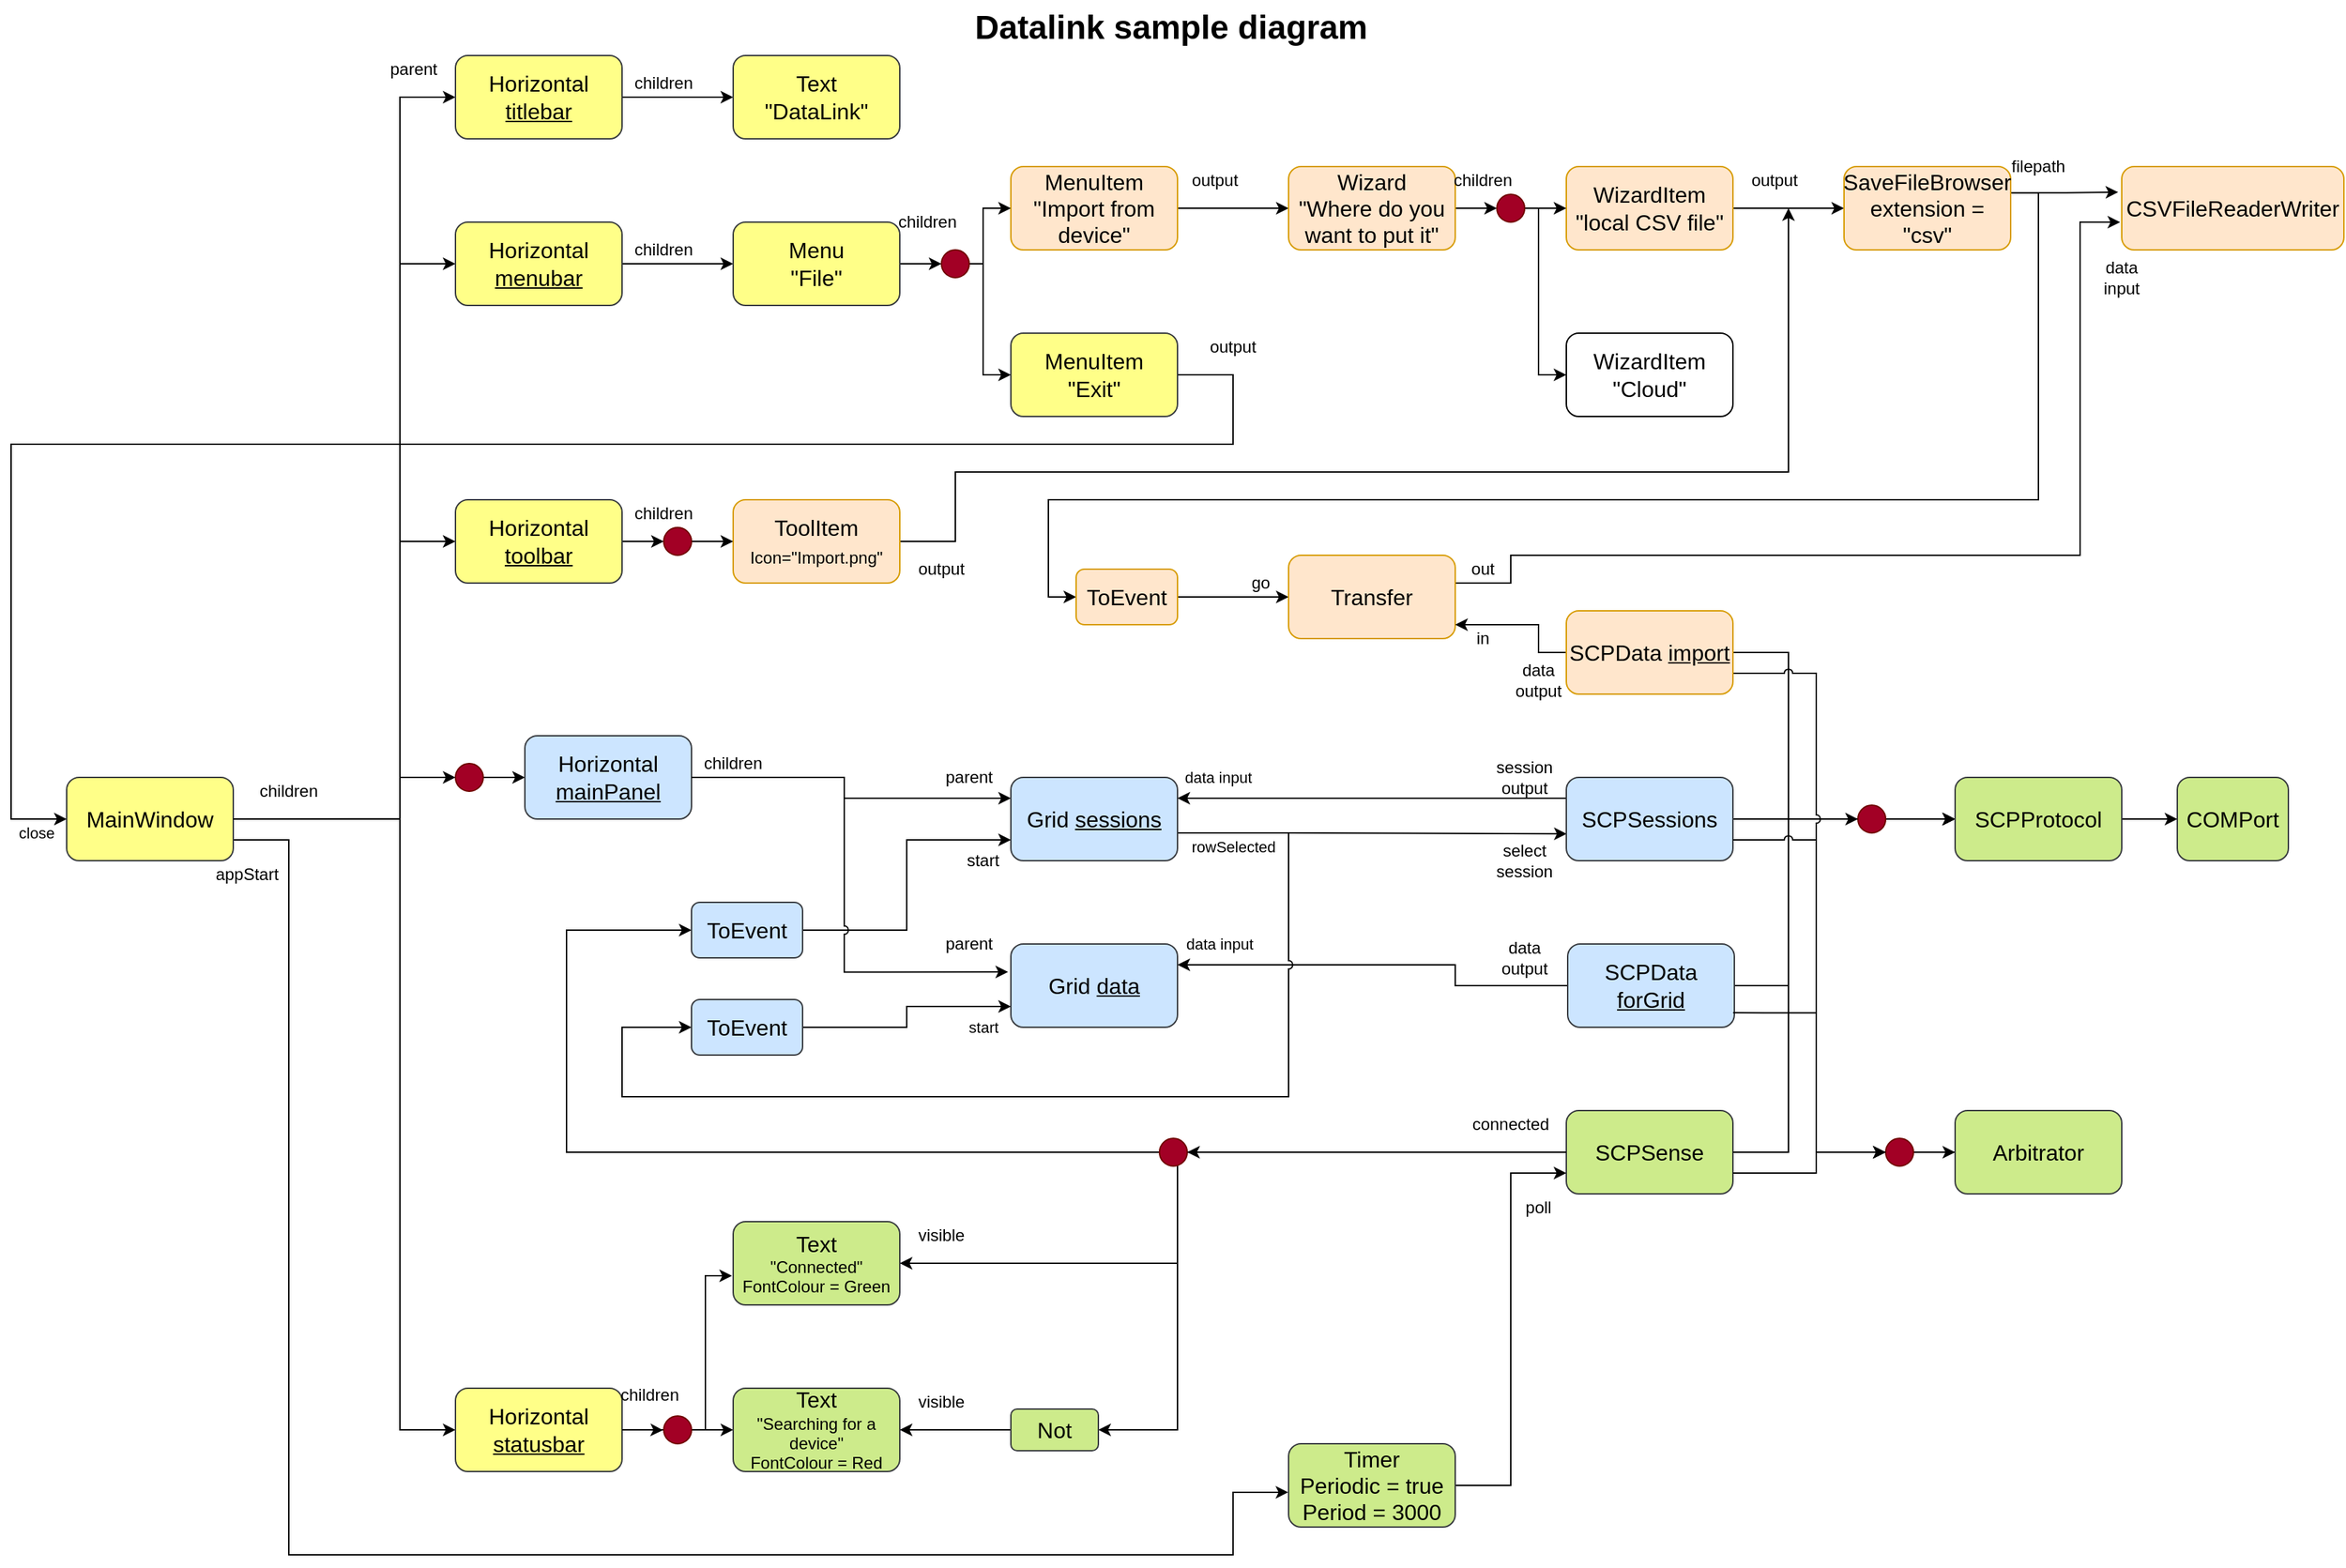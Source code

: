 <mxfile version="13.4.4" type="device"><diagram name="Page-1" id="74b105a0-9070-1c63-61bc-23e55f88626e"><mxGraphModel dx="3342" dy="1825" grid="1" gridSize="10" guides="1" tooltips="1" connect="1" arrows="1" fold="1" page="1" pageScale="1.5" pageWidth="1169" pageHeight="826" background="none" math="0" shadow="0"><root><mxCell id="0" style=";html=1;"/><mxCell id="1" style=";html=1;" parent="0"/><mxCell id="10b056a9c633e61c-30" value="Datalink sample diagram" style="text;strokeColor=none;fillColor=none;html=1;fontSize=24;fontStyle=1;verticalAlign=middle;align=center;" parent="1" vertex="1"><mxGeometry x="80" y="40" width="1590" height="40" as="geometry"/></mxCell><mxCell id="uf_vSXmWsPVvlKHmEx1D-5" style="edgeStyle=orthogonalEdgeStyle;rounded=0;orthogonalLoop=1;jettySize=auto;html=1;entryX=0;entryY=0.5;entryDx=0;entryDy=0;exitX=1;exitY=0.5;exitDx=0;exitDy=0;" parent="1" source="uf_vSXmWsPVvlKHmEx1D-13" target="uf_vSXmWsPVvlKHmEx1D-4" edge="1"><mxGeometry relative="1" as="geometry"><Array as="points"><mxPoint x="390" y="600"/><mxPoint x="390" y="600"/></Array></mxGeometry></mxCell><mxCell id="uf_vSXmWsPVvlKHmEx1D-10" style="edgeStyle=orthogonalEdgeStyle;rounded=0;orthogonalLoop=1;jettySize=auto;html=1;entryX=0;entryY=0.5;entryDx=0;entryDy=0;" parent="1" target="uf_vSXmWsPVvlKHmEx1D-9" edge="1"><mxGeometry relative="1" as="geometry"><mxPoint x="200" y="630" as="sourcePoint"/><Array as="points"><mxPoint x="320" y="630"/><mxPoint x="320" y="1070"/></Array></mxGeometry></mxCell><mxCell id="uf_vSXmWsPVvlKHmEx1D-11" style="edgeStyle=orthogonalEdgeStyle;rounded=0;orthogonalLoop=1;jettySize=auto;html=1;entryX=0;entryY=0.5;entryDx=0;entryDy=0;exitX=1.002;exitY=0.499;exitDx=0;exitDy=0;exitPerimeter=0;" parent="1" source="uf_vSXmWsPVvlKHmEx1D-1" target="uf_vSXmWsPVvlKHmEx1D-7" edge="1"><mxGeometry relative="1" as="geometry"><mxPoint x="200" y="620" as="sourcePoint"/><Array as="points"><mxPoint x="320" y="630"/><mxPoint x="320" y="230"/></Array></mxGeometry></mxCell><mxCell id="uf_vSXmWsPVvlKHmEx1D-12" style="edgeStyle=orthogonalEdgeStyle;rounded=0;orthogonalLoop=1;jettySize=auto;html=1;entryX=0;entryY=0.5;entryDx=0;entryDy=0;exitX=1;exitY=0.5;exitDx=0;exitDy=0;" parent="1" source="uf_vSXmWsPVvlKHmEx1D-1" target="uf_vSXmWsPVvlKHmEx1D-8" edge="1"><mxGeometry relative="1" as="geometry"><mxPoint x="200" y="620" as="sourcePoint"/><Array as="points"><mxPoint x="320" y="630"/><mxPoint x="320" y="110"/></Array></mxGeometry></mxCell><mxCell id="uf_vSXmWsPVvlKHmEx1D-51" style="edgeStyle=orthogonalEdgeStyle;rounded=0;orthogonalLoop=1;jettySize=auto;html=1;entryX=-0.002;entryY=0.583;entryDx=0;entryDy=0;entryPerimeter=0;exitX=1;exitY=0.75;exitDx=0;exitDy=0;" parent="1" source="uf_vSXmWsPVvlKHmEx1D-1" target="uf_vSXmWsPVvlKHmEx1D-49" edge="1"><mxGeometry relative="1" as="geometry"><mxPoint x="280" y="645" as="sourcePoint"/><Array as="points"><mxPoint x="240" y="645"/><mxPoint x="240" y="1160"/><mxPoint x="920" y="1160"/><mxPoint x="920" y="1115"/></Array></mxGeometry></mxCell><mxCell id="uf_vSXmWsPVvlKHmEx1D-1" value="MainWindow" style="rounded=1;whiteSpace=wrap;html=1;fillColor=#ffff88;strokeColor=#36393d;fontSize=16;" parent="1" vertex="1"><mxGeometry x="80" y="600" width="120" height="60" as="geometry"/></mxCell><mxCell id="uf_vSXmWsPVvlKHmEx1D-32" style="edgeStyle=orthogonalEdgeStyle;rounded=0;orthogonalLoop=1;jettySize=auto;html=1;entryX=0;entryY=0.25;entryDx=0;entryDy=0;" parent="1" source="uf_vSXmWsPVvlKHmEx1D-4" target="uf_vSXmWsPVvlKHmEx1D-25" edge="1"><mxGeometry relative="1" as="geometry"><Array as="points"><mxPoint x="640" y="600"/><mxPoint x="640" y="615"/></Array></mxGeometry></mxCell><mxCell id="uf_vSXmWsPVvlKHmEx1D-4" value="Horizontal &lt;u style=&quot;font-size: 16px;&quot;&gt;mainPanel&lt;/u&gt;" style="rounded=1;whiteSpace=wrap;html=1;fillColor=#cce5ff;strokeColor=#36393d;fontSize=16;" parent="1" vertex="1"><mxGeometry x="410" y="570" width="120" height="60" as="geometry"/></mxCell><mxCell id="uf_vSXmWsPVvlKHmEx1D-80" style="edgeStyle=orthogonalEdgeStyle;rounded=0;orthogonalLoop=1;jettySize=auto;html=1;entryX=0;entryY=0.5;entryDx=0;entryDy=0;" parent="1" source="uf_vSXmWsPVvlKHmEx1D-2" target="uf_vSXmWsPVvlKHmEx1D-38" edge="1"><mxGeometry relative="1" as="geometry"/></mxCell><mxCell id="uf_vSXmWsPVvlKHmEx1D-2" value="Horizontal &lt;u style=&quot;font-size: 16px;&quot;&gt;toolbar&lt;/u&gt;" style="rounded=1;whiteSpace=wrap;html=1;fillColor=#ffff88;strokeColor=#36393d;fontSize=16;" parent="1" vertex="1"><mxGeometry x="360" y="400" width="120" height="60" as="geometry"/></mxCell><mxCell id="uf_vSXmWsPVvlKHmEx1D-6" style="edgeStyle=orthogonalEdgeStyle;rounded=0;orthogonalLoop=1;jettySize=auto;html=1;exitX=1;exitY=0.5;exitDx=0;exitDy=0;" parent="1" source="uf_vSXmWsPVvlKHmEx1D-1" edge="1"><mxGeometry relative="1" as="geometry"><mxPoint x="280" y="630.029" as="sourcePoint"/><mxPoint x="360" y="430" as="targetPoint"/><Array as="points"><mxPoint x="320" y="630"/><mxPoint x="320" y="430"/></Array></mxGeometry></mxCell><mxCell id="uf_vSXmWsPVvlKHmEx1D-78" style="edgeStyle=orthogonalEdgeStyle;rounded=0;orthogonalLoop=1;jettySize=auto;html=1;entryX=0;entryY=0.5;entryDx=0;entryDy=0;" parent="1" source="uf_vSXmWsPVvlKHmEx1D-7" target="uf_vSXmWsPVvlKHmEx1D-17" edge="1"><mxGeometry relative="1" as="geometry"/></mxCell><mxCell id="uf_vSXmWsPVvlKHmEx1D-7" value="Horizontal &lt;u style=&quot;font-size: 16px;&quot;&gt;menubar&lt;/u&gt;" style="rounded=1;whiteSpace=wrap;html=1;fillColor=#ffff88;strokeColor=#36393d;fontSize=16;" parent="1" vertex="1"><mxGeometry x="360" y="200" width="120" height="60" as="geometry"/></mxCell><mxCell id="uf_vSXmWsPVvlKHmEx1D-16" style="edgeStyle=orthogonalEdgeStyle;rounded=0;orthogonalLoop=1;jettySize=auto;html=1;entryX=0;entryY=0.5;entryDx=0;entryDy=0;" parent="1" source="uf_vSXmWsPVvlKHmEx1D-8" target="uf_vSXmWsPVvlKHmEx1D-15" edge="1"><mxGeometry relative="1" as="geometry"/></mxCell><mxCell id="uf_vSXmWsPVvlKHmEx1D-8" value="Horizontal &lt;u style=&quot;font-size: 16px;&quot;&gt;titlebar&lt;/u&gt;" style="rounded=1;whiteSpace=wrap;html=1;fillColor=#ffff88;strokeColor=#36393d;fontSize=16;" parent="1" vertex="1"><mxGeometry x="360" y="80" width="120" height="60" as="geometry"/></mxCell><mxCell id="uf_vSXmWsPVvlKHmEx1D-35" style="edgeStyle=orthogonalEdgeStyle;rounded=0;orthogonalLoop=1;jettySize=auto;html=1;entryX=0;entryY=0.5;entryDx=0;entryDy=0;" parent="1" source="uf_vSXmWsPVvlKHmEx1D-9" target="uf_vSXmWsPVvlKHmEx1D-33" edge="1"><mxGeometry relative="1" as="geometry"/></mxCell><mxCell id="uf_vSXmWsPVvlKHmEx1D-36" style="edgeStyle=orthogonalEdgeStyle;rounded=0;orthogonalLoop=1;jettySize=auto;html=1;entryX=-0.007;entryY=0.65;entryDx=0;entryDy=0;entryPerimeter=0;" parent="1" source="uf_vSXmWsPVvlKHmEx1D-84" target="uf_vSXmWsPVvlKHmEx1D-34" edge="1"><mxGeometry relative="1" as="geometry"><Array as="points"><mxPoint x="540" y="1070"/><mxPoint x="540" y="959"/></Array></mxGeometry></mxCell><mxCell id="uf_vSXmWsPVvlKHmEx1D-9" value="Horizontal &lt;u style=&quot;font-size: 16px;&quot;&gt;statusbar&lt;/u&gt;" style="rounded=1;whiteSpace=wrap;html=1;fillColor=#ffff88;strokeColor=#36393d;fontSize=16;" parent="1" vertex="1"><mxGeometry x="360" y="1040" width="120" height="60" as="geometry"/></mxCell><mxCell id="uf_vSXmWsPVvlKHmEx1D-13" value="" style="ellipse;whiteSpace=wrap;html=1;aspect=fixed;fillColor=#a20025;strokeColor=#6F0000;fontColor=#ffffff;" parent="1" vertex="1"><mxGeometry x="360" y="590" width="20" height="20" as="geometry"/></mxCell><mxCell id="uf_vSXmWsPVvlKHmEx1D-14" style="edgeStyle=orthogonalEdgeStyle;rounded=0;orthogonalLoop=1;jettySize=auto;html=1;entryX=0;entryY=0.5;entryDx=0;entryDy=0;" parent="1" target="uf_vSXmWsPVvlKHmEx1D-13" edge="1"><mxGeometry relative="1" as="geometry"><mxPoint x="200" y="630" as="sourcePoint"/><mxPoint x="480" y="750" as="targetPoint"/><Array as="points"><mxPoint x="320" y="630"/><mxPoint x="320" y="600"/></Array></mxGeometry></mxCell><mxCell id="uf_vSXmWsPVvlKHmEx1D-15" value="Text&lt;br style=&quot;font-size: 16px;&quot;&gt;&quot;DataLink&quot;" style="rounded=1;whiteSpace=wrap;html=1;fillColor=#ffff88;strokeColor=#36393d;fontSize=16;" parent="1" vertex="1"><mxGeometry x="560" y="80" width="120" height="60" as="geometry"/></mxCell><mxCell id="uf_vSXmWsPVvlKHmEx1D-75" style="edgeStyle=orthogonalEdgeStyle;rounded=0;orthogonalLoop=1;jettySize=auto;html=1;entryX=0;entryY=0.5;entryDx=0;entryDy=0;" parent="1" source="uf_vSXmWsPVvlKHmEx1D-17" target="uf_vSXmWsPVvlKHmEx1D-28" edge="1"><mxGeometry relative="1" as="geometry"/></mxCell><mxCell id="uf_vSXmWsPVvlKHmEx1D-17" value="Menu&lt;br style=&quot;font-size: 16px;&quot;&gt;&quot;File&quot;" style="rounded=1;whiteSpace=wrap;html=1;fillColor=#ffff88;strokeColor=#36393d;fontSize=16;" parent="1" vertex="1"><mxGeometry x="560" y="200" width="120" height="60" as="geometry"/></mxCell><mxCell id="uf_vSXmWsPVvlKHmEx1D-74" style="edgeStyle=orthogonalEdgeStyle;rounded=0;orthogonalLoop=1;jettySize=auto;html=1;entryX=0;entryY=0.5;entryDx=0;entryDy=0;" parent="1" source="uf_vSXmWsPVvlKHmEx1D-18" target="uf_vSXmWsPVvlKHmEx1D-19" edge="1"><mxGeometry relative="1" as="geometry"/></mxCell><mxCell id="uf_vSXmWsPVvlKHmEx1D-18" value="MenuItem&lt;br style=&quot;font-size: 16px;&quot;&gt;&quot;Import from device&quot;" style="rounded=1;whiteSpace=wrap;html=1;fillColor=#ffe6cc;strokeColor=#d79b00;fontSize=16;" parent="1" vertex="1"><mxGeometry x="760" y="160" width="120" height="60" as="geometry"/></mxCell><mxCell id="uf_vSXmWsPVvlKHmEx1D-73" style="edgeStyle=orthogonalEdgeStyle;rounded=0;orthogonalLoop=1;jettySize=auto;html=1;entryX=0;entryY=0.5;entryDx=0;entryDy=0;" parent="1" source="uf_vSXmWsPVvlKHmEx1D-19" target="uf_vSXmWsPVvlKHmEx1D-29" edge="1"><mxGeometry relative="1" as="geometry"/></mxCell><mxCell id="uf_vSXmWsPVvlKHmEx1D-19" value="Wizard&lt;br style=&quot;font-size: 16px;&quot;&gt;&quot;Where do you want to put it&quot;" style="rounded=1;whiteSpace=wrap;html=1;fillColor=#ffe6cc;strokeColor=#d79b00;fontSize=16;" parent="1" vertex="1"><mxGeometry x="960" y="160" width="120" height="60" as="geometry"/></mxCell><mxCell id="uf_vSXmWsPVvlKHmEx1D-71" style="edgeStyle=orthogonalEdgeStyle;rounded=0;orthogonalLoop=1;jettySize=auto;html=1;entryX=0;entryY=0.5;entryDx=0;entryDy=0;" parent="1" source="uf_vSXmWsPVvlKHmEx1D-20" target="uf_vSXmWsPVvlKHmEx1D-21" edge="1"><mxGeometry relative="1" as="geometry"/></mxCell><mxCell id="uf_vSXmWsPVvlKHmEx1D-20" value="WizardItem&lt;br style=&quot;font-size: 16px;&quot;&gt;&quot;local CSV file&quot;" style="rounded=1;whiteSpace=wrap;html=1;fillColor=#ffe6cc;strokeColor=#d79b00;fontSize=16;" parent="1" vertex="1"><mxGeometry x="1160" y="160" width="120" height="60" as="geometry"/></mxCell><mxCell id="uf_vSXmWsPVvlKHmEx1D-69" style="edgeStyle=orthogonalEdgeStyle;rounded=0;orthogonalLoop=1;jettySize=auto;html=1;entryX=-0.016;entryY=0.307;entryDx=0;entryDy=0;entryPerimeter=0;exitX=1;exitY=0.315;exitDx=0;exitDy=0;exitPerimeter=0;" parent="1" source="uf_vSXmWsPVvlKHmEx1D-21" target="uf_vSXmWsPVvlKHmEx1D-22" edge="1"><mxGeometry relative="1" as="geometry"/></mxCell><mxCell id="uf_vSXmWsPVvlKHmEx1D-70" style="edgeStyle=orthogonalEdgeStyle;rounded=0;orthogonalLoop=1;jettySize=auto;html=1;entryX=0;entryY=0.5;entryDx=0;entryDy=0;exitX=1.006;exitY=0.317;exitDx=0;exitDy=0;exitPerimeter=0;" parent="1" source="uf_vSXmWsPVvlKHmEx1D-21" target="uf_vSXmWsPVvlKHmEx1D-40" edge="1"><mxGeometry relative="1" as="geometry"><Array as="points"><mxPoint x="1500" y="179"/><mxPoint x="1500" y="400"/><mxPoint x="787" y="400"/><mxPoint x="787" y="470"/></Array></mxGeometry></mxCell><mxCell id="uf_vSXmWsPVvlKHmEx1D-21" value="SaveFileBrowser&lt;br style=&quot;font-size: 16px;&quot;&gt;extension = &quot;csv&quot;" style="rounded=1;whiteSpace=wrap;html=1;fillColor=#ffe6cc;strokeColor=#d79b00;fontSize=16;" parent="1" vertex="1"><mxGeometry x="1360" y="160" width="120" height="60" as="geometry"/></mxCell><mxCell id="uf_vSXmWsPVvlKHmEx1D-22" value="CSVFileReaderWriter" style="rounded=1;whiteSpace=wrap;html=1;fillColor=#ffe6cc;strokeColor=#d79b00;fontSize=16;" parent="1" vertex="1"><mxGeometry x="1560" y="160" width="160" height="60" as="geometry"/></mxCell><mxCell id="uf_vSXmWsPVvlKHmEx1D-39" value="close" style="edgeStyle=orthogonalEdgeStyle;rounded=0;orthogonalLoop=1;jettySize=auto;html=1;entryX=0;entryY=0.5;entryDx=0;entryDy=0;exitX=1;exitY=0.5;exitDx=0;exitDy=0;" parent="1" source="uf_vSXmWsPVvlKHmEx1D-23" target="uf_vSXmWsPVvlKHmEx1D-1" edge="1"><mxGeometry x="0.966" y="-10" relative="1" as="geometry"><Array as="points"><mxPoint x="920" y="310"/><mxPoint x="920" y="360"/><mxPoint x="40" y="360"/><mxPoint x="40" y="630"/></Array><mxPoint as="offset"/></mxGeometry></mxCell><mxCell id="uf_vSXmWsPVvlKHmEx1D-23" value="MenuItem&lt;br style=&quot;font-size: 16px;&quot;&gt;&quot;Exit&quot;" style="rounded=1;whiteSpace=wrap;html=1;fillColor=#ffff88;strokeColor=#36393d;fontSize=16;" parent="1" vertex="1"><mxGeometry x="760" y="280" width="120" height="60" as="geometry"/></mxCell><mxCell id="uf_vSXmWsPVvlKHmEx1D-24" value="WizardItem&lt;br style=&quot;font-size: 16px;&quot;&gt;&quot;Cloud&quot;" style="rounded=1;whiteSpace=wrap;html=1;fontSize=16;" parent="1" vertex="1"><mxGeometry x="1160" y="280" width="120" height="60" as="geometry"/></mxCell><mxCell id="uf_vSXmWsPVvlKHmEx1D-89" value="rowSelected" style="edgeStyle=orthogonalEdgeStyle;rounded=0;orthogonalLoop=1;jettySize=auto;html=1;entryX=0.002;entryY=0.678;entryDx=0;entryDy=0;exitX=0.994;exitY=0.667;exitDx=0;exitDy=0;exitPerimeter=0;entryPerimeter=0;" parent="1" source="uf_vSXmWsPVvlKHmEx1D-25" target="uf_vSXmWsPVvlKHmEx1D-43" edge="1"><mxGeometry x="-0.71" y="-10" relative="1" as="geometry"><Array as="points"><mxPoint x="960" y="640"/><mxPoint x="1160" y="641"/></Array><mxPoint as="offset"/></mxGeometry></mxCell><mxCell id="uf_vSXmWsPVvlKHmEx1D-25" value="&lt;font style=&quot;font-size: 16px&quot;&gt;Grid &lt;u&gt;sessions&lt;/u&gt;&lt;/font&gt;" style="rounded=1;whiteSpace=wrap;html=1;fillColor=#cce5ff;strokeColor=#36393d;fontSize=14;" parent="1" vertex="1"><mxGeometry x="760" y="600" width="120" height="60" as="geometry"/></mxCell><mxCell id="uf_vSXmWsPVvlKHmEx1D-26" value="Grid &lt;u style=&quot;font-size: 16px;&quot;&gt;data&lt;/u&gt;" style="rounded=1;whiteSpace=wrap;html=1;fillColor=#cce5ff;strokeColor=#36393d;fontSize=16;" parent="1" vertex="1"><mxGeometry x="760" y="720" width="120" height="60" as="geometry"/></mxCell><mxCell id="uf_vSXmWsPVvlKHmEx1D-30" value="start" style="edgeStyle=orthogonalEdgeStyle;rounded=0;orthogonalLoop=1;jettySize=auto;html=1;entryX=0;entryY=0.75;entryDx=0;entryDy=0;" parent="1" source="uf_vSXmWsPVvlKHmEx1D-27" target="uf_vSXmWsPVvlKHmEx1D-26" edge="1"><mxGeometry x="0.757" y="-15" relative="1" as="geometry"><mxPoint as="offset"/></mxGeometry></mxCell><mxCell id="uf_vSXmWsPVvlKHmEx1D-27" value="ToEvent" style="rounded=1;whiteSpace=wrap;html=1;fillColor=#cce5ff;strokeColor=#36393d;fontSize=16;" parent="1" vertex="1"><mxGeometry x="530" y="760" width="80" height="40" as="geometry"/></mxCell><mxCell id="uf_vSXmWsPVvlKHmEx1D-76" style="edgeStyle=orthogonalEdgeStyle;rounded=0;orthogonalLoop=1;jettySize=auto;html=1;entryX=0;entryY=0.5;entryDx=0;entryDy=0;" parent="1" source="uf_vSXmWsPVvlKHmEx1D-28" target="uf_vSXmWsPVvlKHmEx1D-18" edge="1"><mxGeometry relative="1" as="geometry"><Array as="points"><mxPoint x="740" y="230"/><mxPoint x="740" y="190"/></Array></mxGeometry></mxCell><mxCell id="uf_vSXmWsPVvlKHmEx1D-77" style="edgeStyle=orthogonalEdgeStyle;rounded=0;orthogonalLoop=1;jettySize=auto;html=1;entryX=0;entryY=0.5;entryDx=0;entryDy=0;" parent="1" source="uf_vSXmWsPVvlKHmEx1D-28" target="uf_vSXmWsPVvlKHmEx1D-23" edge="1"><mxGeometry relative="1" as="geometry"><Array as="points"><mxPoint x="740" y="230"/><mxPoint x="740" y="310"/></Array></mxGeometry></mxCell><mxCell id="uf_vSXmWsPVvlKHmEx1D-28" value="" style="ellipse;whiteSpace=wrap;html=1;aspect=fixed;fillColor=#a20025;strokeColor=#6F0000;fontColor=#ffffff;" parent="1" vertex="1"><mxGeometry x="710" y="220" width="20" height="20" as="geometry"/></mxCell><mxCell id="uf_vSXmWsPVvlKHmEx1D-72" style="edgeStyle=orthogonalEdgeStyle;rounded=0;orthogonalLoop=1;jettySize=auto;html=1;entryX=0;entryY=0.5;entryDx=0;entryDy=0;" parent="1" source="uf_vSXmWsPVvlKHmEx1D-29" target="uf_vSXmWsPVvlKHmEx1D-20" edge="1"><mxGeometry relative="1" as="geometry"/></mxCell><mxCell id="uf_vSXmWsPVvlKHmEx1D-79" style="edgeStyle=orthogonalEdgeStyle;rounded=0;orthogonalLoop=1;jettySize=auto;html=1;entryX=0;entryY=0.5;entryDx=0;entryDy=0;" parent="1" source="uf_vSXmWsPVvlKHmEx1D-29" target="uf_vSXmWsPVvlKHmEx1D-24" edge="1"><mxGeometry relative="1" as="geometry"><Array as="points"><mxPoint x="1140" y="190"/><mxPoint x="1140" y="310"/></Array></mxGeometry></mxCell><mxCell id="uf_vSXmWsPVvlKHmEx1D-29" value="" style="ellipse;whiteSpace=wrap;html=1;aspect=fixed;fillColor=#a20025;strokeColor=#6F0000;fontColor=#ffffff;" parent="1" vertex="1"><mxGeometry x="1110" y="180" width="20" height="20" as="geometry"/></mxCell><mxCell id="uf_vSXmWsPVvlKHmEx1D-33" value="&lt;font style=&quot;font-size: 16px&quot;&gt;Text&lt;/font&gt;&lt;br&gt;&quot;Searching for a device&quot;&lt;br&gt;FontColour = Red" style="rounded=1;whiteSpace=wrap;html=1;fillColor=#cdeb8b;strokeColor=#36393d;" parent="1" vertex="1"><mxGeometry x="560" y="1040" width="120" height="60" as="geometry"/></mxCell><mxCell id="uf_vSXmWsPVvlKHmEx1D-34" value="&lt;font style=&quot;font-size: 16px&quot;&gt;Text&lt;/font&gt;&lt;br&gt;&quot;Connected&quot;&lt;br&gt;FontColour = Green" style="rounded=1;whiteSpace=wrap;html=1;fillColor=#cdeb8b;strokeColor=#36393d;" parent="1" vertex="1"><mxGeometry x="560" y="920" width="120" height="60" as="geometry"/></mxCell><mxCell id="uf_vSXmWsPVvlKHmEx1D-82" style="edgeStyle=orthogonalEdgeStyle;rounded=0;orthogonalLoop=1;jettySize=auto;html=1;exitX=1;exitY=0.5;exitDx=0;exitDy=0;" parent="1" source="uf_vSXmWsPVvlKHmEx1D-37" edge="1"><mxGeometry relative="1" as="geometry"><mxPoint x="1320" y="190" as="targetPoint"/><Array as="points"><mxPoint x="720" y="430"/><mxPoint x="720" y="380"/><mxPoint x="1320" y="380"/></Array></mxGeometry></mxCell><mxCell id="uf_vSXmWsPVvlKHmEx1D-37" value="ToolItem&lt;br style=&quot;font-size: 16px&quot;&gt;&lt;font style=&quot;font-size: 12px&quot;&gt;Icon=&quot;Import.png&quot;&lt;/font&gt;" style="rounded=1;whiteSpace=wrap;html=1;fillColor=#ffe6cc;strokeColor=#d79b00;fontSize=16;" parent="1" vertex="1"><mxGeometry x="560" y="400" width="120" height="60" as="geometry"/></mxCell><mxCell id="uf_vSXmWsPVvlKHmEx1D-81" style="edgeStyle=orthogonalEdgeStyle;rounded=0;orthogonalLoop=1;jettySize=auto;html=1;entryX=0;entryY=0.5;entryDx=0;entryDy=0;" parent="1" source="uf_vSXmWsPVvlKHmEx1D-38" target="uf_vSXmWsPVvlKHmEx1D-37" edge="1"><mxGeometry relative="1" as="geometry"/></mxCell><mxCell id="uf_vSXmWsPVvlKHmEx1D-38" value="" style="ellipse;whiteSpace=wrap;html=1;aspect=fixed;fillColor=#a20025;strokeColor=#6F0000;fontColor=#ffffff;" parent="1" vertex="1"><mxGeometry x="510" y="420" width="20" height="20" as="geometry"/></mxCell><mxCell id="uf_vSXmWsPVvlKHmEx1D-68" style="edgeStyle=orthogonalEdgeStyle;rounded=0;orthogonalLoop=1;jettySize=auto;html=1;entryX=0;entryY=0.5;entryDx=0;entryDy=0;" parent="1" source="uf_vSXmWsPVvlKHmEx1D-40" target="uf_vSXmWsPVvlKHmEx1D-41" edge="1"><mxGeometry relative="1" as="geometry"/></mxCell><mxCell id="uf_vSXmWsPVvlKHmEx1D-40" value="ToEvent" style="rounded=1;whiteSpace=wrap;html=1;fillColor=#ffe6cc;strokeColor=#d79b00;fontSize=16;" parent="1" vertex="1"><mxGeometry x="807" y="450" width="73" height="40" as="geometry"/></mxCell><mxCell id="uf_vSXmWsPVvlKHmEx1D-66" style="edgeStyle=orthogonalEdgeStyle;rounded=0;orthogonalLoop=1;jettySize=auto;html=1;entryX=-0.007;entryY=0.667;entryDx=0;entryDy=0;entryPerimeter=0;exitX=0.998;exitY=0.333;exitDx=0;exitDy=0;exitPerimeter=0;" parent="1" source="uf_vSXmWsPVvlKHmEx1D-41" target="uf_vSXmWsPVvlKHmEx1D-22" edge="1"><mxGeometry relative="1" as="geometry"><Array as="points"><mxPoint x="1120" y="460"/><mxPoint x="1120" y="440"/><mxPoint x="1530" y="440"/><mxPoint x="1530" y="200"/></Array></mxGeometry></mxCell><mxCell id="uf_vSXmWsPVvlKHmEx1D-41" value="Transfer" style="rounded=1;whiteSpace=wrap;html=1;fillColor=#ffe6cc;strokeColor=#d79b00;fontSize=16;" parent="1" vertex="1"><mxGeometry x="960" y="440" width="120" height="60" as="geometry"/></mxCell><mxCell id="uf_vSXmWsPVvlKHmEx1D-60" style="edgeStyle=orthogonalEdgeStyle;rounded=0;orthogonalLoop=1;jettySize=auto;html=1;entryX=0;entryY=0.5;entryDx=0;entryDy=0;" parent="1" source="uf_vSXmWsPVvlKHmEx1D-42" target="uf_vSXmWsPVvlKHmEx1D-47" edge="1"><mxGeometry relative="1" as="geometry"><Array as="points"><mxPoint x="1320" y="510"/><mxPoint x="1320" y="630"/></Array></mxGeometry></mxCell><mxCell id="uf_vSXmWsPVvlKHmEx1D-62" style="edgeStyle=orthogonalEdgeStyle;rounded=0;orthogonalLoop=1;jettySize=auto;html=1;entryX=0;entryY=0.5;entryDx=0;entryDy=0;exitX=1;exitY=0.75;exitDx=0;exitDy=0;jumpStyle=arc;" parent="1" source="uf_vSXmWsPVvlKHmEx1D-42" target="uf_vSXmWsPVvlKHmEx1D-48" edge="1"><mxGeometry relative="1" as="geometry"><Array as="points"><mxPoint x="1340" y="525"/><mxPoint x="1340" y="870"/></Array></mxGeometry></mxCell><mxCell id="xxRZGx5P_9ciKxOCY0L6-2" style="edgeStyle=orthogonalEdgeStyle;rounded=0;orthogonalLoop=1;jettySize=auto;html=1;entryX=0;entryY=0;entryDx=0;entryDy=0;" edge="1" parent="1" source="uf_vSXmWsPVvlKHmEx1D-42" target="uf_vSXmWsPVvlKHmEx1D-103"><mxGeometry relative="1" as="geometry"><Array as="points"><mxPoint x="1140" y="510"/><mxPoint x="1140" y="490"/></Array></mxGeometry></mxCell><mxCell id="uf_vSXmWsPVvlKHmEx1D-42" value="SCPData &lt;u style=&quot;font-size: 16px;&quot;&gt;import&lt;/u&gt;" style="rounded=1;whiteSpace=wrap;html=1;fillColor=#ffe6cc;strokeColor=#d79b00;fontSize=16;" parent="1" vertex="1"><mxGeometry x="1160" y="480" width="120" height="60" as="geometry"/></mxCell><mxCell id="uf_vSXmWsPVvlKHmEx1D-57" value="data input" style="edgeStyle=orthogonalEdgeStyle;rounded=0;orthogonalLoop=1;jettySize=auto;html=1;entryX=1;entryY=0.25;entryDx=0;entryDy=0;exitX=0;exitY=0.25;exitDx=0;exitDy=0;" parent="1" source="uf_vSXmWsPVvlKHmEx1D-43" target="uf_vSXmWsPVvlKHmEx1D-25" edge="1"><mxGeometry x="0.797" y="-15" relative="1" as="geometry"><Array as="points"><mxPoint x="1120" y="615"/><mxPoint x="1120" y="615"/></Array><mxPoint as="offset"/></mxGeometry></mxCell><mxCell id="uf_vSXmWsPVvlKHmEx1D-58" style="edgeStyle=orthogonalEdgeStyle;rounded=0;orthogonalLoop=1;jettySize=auto;html=1;entryX=0;entryY=0.5;entryDx=0;entryDy=0;" parent="1" source="uf_vSXmWsPVvlKHmEx1D-43" target="uf_vSXmWsPVvlKHmEx1D-47" edge="1"><mxGeometry relative="1" as="geometry"/></mxCell><mxCell id="uf_vSXmWsPVvlKHmEx1D-43" value="SCPSessions" style="rounded=1;whiteSpace=wrap;html=1;fillColor=#cce5ff;strokeColor=#36393d;fontSize=16;" parent="1" vertex="1"><mxGeometry x="1160" y="600" width="120" height="60" as="geometry"/></mxCell><mxCell id="uf_vSXmWsPVvlKHmEx1D-56" value="data input" style="edgeStyle=orthogonalEdgeStyle;rounded=0;orthogonalLoop=1;jettySize=auto;html=1;entryX=1;entryY=0.25;entryDx=0;entryDy=0;" parent="1" source="uf_vSXmWsPVvlKHmEx1D-44" target="uf_vSXmWsPVvlKHmEx1D-26" edge="1"><mxGeometry x="0.797" y="-15" relative="1" as="geometry"><Array as="points"><mxPoint x="1080" y="750"/><mxPoint x="1080" y="735"/></Array><mxPoint as="offset"/></mxGeometry></mxCell><mxCell id="uf_vSXmWsPVvlKHmEx1D-59" style="edgeStyle=orthogonalEdgeStyle;rounded=0;orthogonalLoop=1;jettySize=auto;html=1;entryX=0;entryY=0.5;entryDx=0;entryDy=0;" parent="1" source="uf_vSXmWsPVvlKHmEx1D-44" target="uf_vSXmWsPVvlKHmEx1D-47" edge="1"><mxGeometry relative="1" as="geometry"><Array as="points"><mxPoint x="1320" y="750"/><mxPoint x="1320" y="630"/></Array></mxGeometry></mxCell><mxCell id="uf_vSXmWsPVvlKHmEx1D-44" value="SCPData &lt;u style=&quot;font-size: 16px;&quot;&gt;forGrid&lt;/u&gt;" style="rounded=1;whiteSpace=wrap;html=1;fillColor=#cce5ff;strokeColor=#36393d;fontSize=16;" parent="1" vertex="1"><mxGeometry x="1161" y="720" width="120" height="60" as="geometry"/></mxCell><mxCell id="uf_vSXmWsPVvlKHmEx1D-54" style="edgeStyle=orthogonalEdgeStyle;rounded=0;orthogonalLoop=1;jettySize=auto;html=1;entryX=1;entryY=0.5;entryDx=0;entryDy=0;" parent="1" source="uf_vSXmWsPVvlKHmEx1D-45" target="uf_vSXmWsPVvlKHmEx1D-52" edge="1"><mxGeometry relative="1" as="geometry"><Array as="points"><mxPoint x="880" y="870"/><mxPoint x="880" y="1070"/></Array></mxGeometry></mxCell><mxCell id="uf_vSXmWsPVvlKHmEx1D-55" style="edgeStyle=orthogonalEdgeStyle;rounded=0;orthogonalLoop=1;jettySize=auto;html=1;entryX=1;entryY=0.5;entryDx=0;entryDy=0;" parent="1" source="uf_vSXmWsPVvlKHmEx1D-86" target="uf_vSXmWsPVvlKHmEx1D-34" edge="1"><mxGeometry relative="1" as="geometry"><Array as="points"><mxPoint x="880" y="870"/><mxPoint x="880" y="950"/></Array></mxGeometry></mxCell><mxCell id="uf_vSXmWsPVvlKHmEx1D-61" style="edgeStyle=orthogonalEdgeStyle;rounded=0;orthogonalLoop=1;jettySize=auto;html=1;entryX=0;entryY=0.5;entryDx=0;entryDy=0;" parent="1" source="uf_vSXmWsPVvlKHmEx1D-93" target="uf_vSXmWsPVvlKHmEx1D-47" edge="1"><mxGeometry relative="1" as="geometry"><Array as="points"><mxPoint x="1320" y="630"/></Array></mxGeometry></mxCell><mxCell id="uf_vSXmWsPVvlKHmEx1D-65" style="edgeStyle=orthogonalEdgeStyle;rounded=0;orthogonalLoop=1;jettySize=auto;html=1;exitX=1;exitY=0.75;exitDx=0;exitDy=0;" parent="1" source="uf_vSXmWsPVvlKHmEx1D-91" edge="1"><mxGeometry relative="1" as="geometry"><mxPoint x="1560" y="870" as="targetPoint"/><Array as="points"><mxPoint x="1409" y="870"/></Array></mxGeometry></mxCell><mxCell id="uf_vSXmWsPVvlKHmEx1D-45" value="SCPSense" style="rounded=1;whiteSpace=wrap;html=1;fillColor=#cdeb8b;strokeColor=#36393d;fontSize=16;" parent="1" vertex="1"><mxGeometry x="1160" y="840" width="120" height="60" as="geometry"/></mxCell><mxCell id="uf_vSXmWsPVvlKHmEx1D-46" value="COMPort" style="rounded=1;whiteSpace=wrap;html=1;fillColor=#cdeb8b;strokeColor=#36393d;fontSize=16;" parent="1" vertex="1"><mxGeometry x="1600" y="600" width="80" height="60" as="geometry"/></mxCell><mxCell id="uf_vSXmWsPVvlKHmEx1D-83" style="edgeStyle=orthogonalEdgeStyle;rounded=0;orthogonalLoop=1;jettySize=auto;html=1;entryX=0;entryY=0.5;entryDx=0;entryDy=0;" parent="1" source="uf_vSXmWsPVvlKHmEx1D-47" target="uf_vSXmWsPVvlKHmEx1D-46" edge="1"><mxGeometry relative="1" as="geometry"/></mxCell><mxCell id="uf_vSXmWsPVvlKHmEx1D-47" value="SCPProtocol" style="rounded=1;whiteSpace=wrap;html=1;fillColor=#cdeb8b;strokeColor=#36393d;fontSize=16;" parent="1" vertex="1"><mxGeometry x="1440" y="600" width="120" height="60" as="geometry"/></mxCell><mxCell id="uf_vSXmWsPVvlKHmEx1D-48" value="Arbitrator" style="rounded=1;whiteSpace=wrap;html=1;fillColor=#cdeb8b;strokeColor=#36393d;fontSize=16;" parent="1" vertex="1"><mxGeometry x="1440" y="840" width="120" height="60" as="geometry"/></mxCell><mxCell id="uf_vSXmWsPVvlKHmEx1D-50" style="edgeStyle=orthogonalEdgeStyle;rounded=0;orthogonalLoop=1;jettySize=auto;html=1;entryX=0;entryY=0.75;entryDx=0;entryDy=0;" parent="1" source="uf_vSXmWsPVvlKHmEx1D-49" target="uf_vSXmWsPVvlKHmEx1D-45" edge="1"><mxGeometry relative="1" as="geometry"/></mxCell><mxCell id="uf_vSXmWsPVvlKHmEx1D-49" value="Timer&lt;br style=&quot;font-size: 16px;&quot;&gt;Periodic = true&lt;br style=&quot;font-size: 16px;&quot;&gt;Period = 3000" style="rounded=1;whiteSpace=wrap;html=1;fillColor=#cdeb8b;strokeColor=#36393d;fontSize=16;" parent="1" vertex="1"><mxGeometry x="960" y="1080" width="120" height="60" as="geometry"/></mxCell><mxCell id="uf_vSXmWsPVvlKHmEx1D-53" style="edgeStyle=orthogonalEdgeStyle;rounded=0;orthogonalLoop=1;jettySize=auto;html=1;entryX=1;entryY=0.5;entryDx=0;entryDy=0;" parent="1" source="uf_vSXmWsPVvlKHmEx1D-52" target="uf_vSXmWsPVvlKHmEx1D-33" edge="1"><mxGeometry relative="1" as="geometry"/></mxCell><mxCell id="uf_vSXmWsPVvlKHmEx1D-52" value="Not" style="rounded=1;whiteSpace=wrap;html=1;fillColor=#cdeb8b;strokeColor=#36393d;fontSize=16;" parent="1" vertex="1"><mxGeometry x="760" y="1055" width="63" height="30" as="geometry"/></mxCell><mxCell id="uf_vSXmWsPVvlKHmEx1D-84" value="" style="ellipse;whiteSpace=wrap;html=1;aspect=fixed;fillColor=#a20025;strokeColor=#6F0000;fontColor=#ffffff;" parent="1" vertex="1"><mxGeometry x="510" y="1060" width="20" height="20" as="geometry"/></mxCell><mxCell id="uf_vSXmWsPVvlKHmEx1D-85" style="edgeStyle=orthogonalEdgeStyle;rounded=0;orthogonalLoop=1;jettySize=auto;html=1;entryX=-0.024;entryY=0.512;entryDx=0;entryDy=0;entryPerimeter=0;" parent="1" source="uf_vSXmWsPVvlKHmEx1D-9" target="uf_vSXmWsPVvlKHmEx1D-84" edge="1"><mxGeometry relative="1" as="geometry"><mxPoint x="480" y="1070" as="sourcePoint"/><mxPoint x="559.16" y="959" as="targetPoint"/></mxGeometry></mxCell><mxCell id="uf_vSXmWsPVvlKHmEx1D-88" value="" style="edgeStyle=orthogonalEdgeStyle;rounded=0;orthogonalLoop=1;jettySize=auto;html=1;entryX=0;entryY=0.5;entryDx=0;entryDy=0;" parent="1" source="uf_vSXmWsPVvlKHmEx1D-86" target="uf_vSXmWsPVvlKHmEx1D-118" edge="1"><mxGeometry x="0.904" y="-10" relative="1" as="geometry"><Array as="points"><mxPoint x="440" y="870"/><mxPoint x="440" y="710"/></Array><mxPoint as="offset"/></mxGeometry></mxCell><mxCell id="uf_vSXmWsPVvlKHmEx1D-86" value="" style="ellipse;whiteSpace=wrap;html=1;aspect=fixed;fillColor=#a20025;strokeColor=#6F0000;fontColor=#ffffff;" parent="1" vertex="1"><mxGeometry x="867" y="860" width="20" height="20" as="geometry"/></mxCell><mxCell id="uf_vSXmWsPVvlKHmEx1D-87" style="edgeStyle=orthogonalEdgeStyle;rounded=0;orthogonalLoop=1;jettySize=auto;html=1;entryX=1;entryY=0.5;entryDx=0;entryDy=0;" parent="1" source="uf_vSXmWsPVvlKHmEx1D-45" target="uf_vSXmWsPVvlKHmEx1D-86" edge="1"><mxGeometry relative="1" as="geometry"><mxPoint x="1160.0" y="870" as="sourcePoint"/><mxPoint x="680" y="950" as="targetPoint"/><Array as="points"/></mxGeometry></mxCell><mxCell id="uf_vSXmWsPVvlKHmEx1D-91" value="" style="ellipse;whiteSpace=wrap;html=1;aspect=fixed;fillColor=#a20025;strokeColor=#6F0000;fontColor=#ffffff;" parent="1" vertex="1"><mxGeometry x="1390" y="860" width="20" height="20" as="geometry"/></mxCell><mxCell id="uf_vSXmWsPVvlKHmEx1D-92" style="edgeStyle=orthogonalEdgeStyle;rounded=0;orthogonalLoop=1;jettySize=auto;html=1;exitX=1;exitY=0.75;exitDx=0;exitDy=0;" parent="1" source="uf_vSXmWsPVvlKHmEx1D-45" target="uf_vSXmWsPVvlKHmEx1D-91" edge="1"><mxGeometry relative="1" as="geometry"><mxPoint x="1560" y="870" as="targetPoint"/><mxPoint x="1280" y="885" as="sourcePoint"/><Array as="points"><mxPoint x="1340" y="885"/><mxPoint x="1340" y="870"/></Array></mxGeometry></mxCell><mxCell id="uf_vSXmWsPVvlKHmEx1D-98" value="output" style="text;html=1;strokeColor=none;fillColor=none;align=center;verticalAlign=middle;whiteSpace=wrap;rounded=0;" parent="1" vertex="1"><mxGeometry x="900" y="280" width="40" height="20" as="geometry"/></mxCell><mxCell id="uf_vSXmWsPVvlKHmEx1D-99" value="appStart" style="text;html=1;strokeColor=none;fillColor=none;align=center;verticalAlign=middle;whiteSpace=wrap;rounded=0;" parent="1" vertex="1"><mxGeometry x="190" y="660" width="40" height="20" as="geometry"/></mxCell><mxCell id="uf_vSXmWsPVvlKHmEx1D-100" value="filepath" style="text;html=1;strokeColor=none;fillColor=none;align=center;verticalAlign=middle;whiteSpace=wrap;rounded=0;" parent="1" vertex="1"><mxGeometry x="1480" y="150" width="40" height="20" as="geometry"/></mxCell><mxCell id="uf_vSXmWsPVvlKHmEx1D-101" value="data input" style="text;html=1;strokeColor=none;fillColor=none;align=center;verticalAlign=middle;whiteSpace=wrap;rounded=0;" parent="1" vertex="1"><mxGeometry x="1540" y="230" width="40" height="20" as="geometry"/></mxCell><mxCell id="uf_vSXmWsPVvlKHmEx1D-102" value="out" style="text;html=1;strokeColor=none;fillColor=none;align=center;verticalAlign=middle;whiteSpace=wrap;rounded=0;" parent="1" vertex="1"><mxGeometry x="1080" y="440" width="40" height="20" as="geometry"/></mxCell><mxCell id="uf_vSXmWsPVvlKHmEx1D-103" value="in" style="text;html=1;strokeColor=none;fillColor=none;align=center;verticalAlign=middle;whiteSpace=wrap;rounded=0;" parent="1" vertex="1"><mxGeometry x="1080" y="490" width="40" height="20" as="geometry"/></mxCell><mxCell id="uf_vSXmWsPVvlKHmEx1D-104" value="go" style="text;html=1;strokeColor=none;fillColor=none;align=center;verticalAlign=middle;whiteSpace=wrap;rounded=0;" parent="1" vertex="1"><mxGeometry x="920" y="450" width="40" height="20" as="geometry"/></mxCell><mxCell id="uf_vSXmWsPVvlKHmEx1D-106" value="output" style="text;html=1;strokeColor=none;fillColor=none;align=center;verticalAlign=middle;whiteSpace=wrap;rounded=0;" parent="1" vertex="1"><mxGeometry x="690" y="440" width="40" height="20" as="geometry"/></mxCell><mxCell id="uf_vSXmWsPVvlKHmEx1D-107" value="children" style="text;html=1;strokeColor=none;fillColor=none;align=center;verticalAlign=middle;whiteSpace=wrap;rounded=0;" parent="1" vertex="1"><mxGeometry x="220" y="600" width="40" height="20" as="geometry"/></mxCell><mxCell id="uf_vSXmWsPVvlKHmEx1D-108" value="children" style="text;html=1;strokeColor=none;fillColor=none;align=center;verticalAlign=middle;whiteSpace=wrap;rounded=0;" parent="1" vertex="1"><mxGeometry x="490" y="210" width="40" height="20" as="geometry"/></mxCell><mxCell id="uf_vSXmWsPVvlKHmEx1D-109" value="children" style="text;html=1;strokeColor=none;fillColor=none;align=center;verticalAlign=middle;whiteSpace=wrap;rounded=0;" parent="1" vertex="1"><mxGeometry x="490" y="400" width="40" height="20" as="geometry"/></mxCell><mxCell id="uf_vSXmWsPVvlKHmEx1D-110" value="children" style="text;html=1;strokeColor=none;fillColor=none;align=center;verticalAlign=middle;whiteSpace=wrap;rounded=0;" parent="1" vertex="1"><mxGeometry x="540" y="580" width="40" height="20" as="geometry"/></mxCell><mxCell id="uf_vSXmWsPVvlKHmEx1D-111" value="children" style="text;html=1;strokeColor=none;fillColor=none;align=center;verticalAlign=middle;whiteSpace=wrap;rounded=0;" parent="1" vertex="1"><mxGeometry x="480" y="1035" width="40" height="20" as="geometry"/></mxCell><mxCell id="uf_vSXmWsPVvlKHmEx1D-114" value="children" style="text;html=1;strokeColor=none;fillColor=none;align=center;verticalAlign=middle;whiteSpace=wrap;rounded=0;" parent="1" vertex="1"><mxGeometry x="490" y="90" width="40" height="20" as="geometry"/></mxCell><mxCell id="uf_vSXmWsPVvlKHmEx1D-116" value="parent" style="text;html=1;strokeColor=none;fillColor=none;align=center;verticalAlign=middle;whiteSpace=wrap;rounded=0;" parent="1" vertex="1"><mxGeometry x="310" y="80" width="40" height="20" as="geometry"/></mxCell><mxCell id="uf_vSXmWsPVvlKHmEx1D-117" value="connected" style="text;html=1;strokeColor=none;fillColor=none;align=center;verticalAlign=middle;whiteSpace=wrap;rounded=0;" parent="1" vertex="1"><mxGeometry x="1100" y="840" width="40" height="20" as="geometry"/></mxCell><mxCell id="uf_vSXmWsPVvlKHmEx1D-119" style="edgeStyle=orthogonalEdgeStyle;rounded=0;orthogonalLoop=1;jettySize=auto;html=1;entryX=0;entryY=0.75;entryDx=0;entryDy=0;" parent="1" source="uf_vSXmWsPVvlKHmEx1D-118" target="uf_vSXmWsPVvlKHmEx1D-25" edge="1"><mxGeometry relative="1" as="geometry"/></mxCell><mxCell id="uf_vSXmWsPVvlKHmEx1D-118" value="ToEvent" style="rounded=1;whiteSpace=wrap;html=1;fillColor=#cce5ff;strokeColor=#36393d;fontSize=16;" parent="1" vertex="1"><mxGeometry x="530" y="690" width="80" height="40" as="geometry"/></mxCell><mxCell id="uf_vSXmWsPVvlKHmEx1D-120" value="start" style="text;html=1;strokeColor=none;fillColor=none;align=center;verticalAlign=middle;whiteSpace=wrap;rounded=0;" parent="1" vertex="1"><mxGeometry x="720" y="650" width="40" height="20" as="geometry"/></mxCell><mxCell id="uf_vSXmWsPVvlKHmEx1D-121" value="parent" style="text;html=1;strokeColor=none;fillColor=none;align=center;verticalAlign=middle;whiteSpace=wrap;rounded=0;" parent="1" vertex="1"><mxGeometry x="710" y="590" width="40" height="20" as="geometry"/></mxCell><mxCell id="uf_vSXmWsPVvlKHmEx1D-122" value="parent" style="text;html=1;strokeColor=none;fillColor=none;align=center;verticalAlign=middle;whiteSpace=wrap;rounded=0;" parent="1" vertex="1"><mxGeometry x="710" y="710" width="40" height="20" as="geometry"/></mxCell><mxCell id="uf_vSXmWsPVvlKHmEx1D-123" value="session output" style="text;html=1;strokeColor=none;fillColor=none;align=center;verticalAlign=middle;whiteSpace=wrap;rounded=0;" parent="1" vertex="1"><mxGeometry x="1110" y="590" width="40" height="20" as="geometry"/></mxCell><mxCell id="uf_vSXmWsPVvlKHmEx1D-124" value="select session" style="text;html=1;strokeColor=none;fillColor=none;align=center;verticalAlign=middle;whiteSpace=wrap;rounded=0;" parent="1" vertex="1"><mxGeometry x="1110" y="650" width="40" height="20" as="geometry"/></mxCell><mxCell id="uf_vSXmWsPVvlKHmEx1D-125" value="data output" style="text;html=1;strokeColor=none;fillColor=none;align=center;verticalAlign=middle;whiteSpace=wrap;rounded=0;" parent="1" vertex="1"><mxGeometry x="1110" y="720" width="40" height="20" as="geometry"/></mxCell><mxCell id="uf_vSXmWsPVvlKHmEx1D-126" value="poll" style="text;html=1;strokeColor=none;fillColor=none;align=center;verticalAlign=middle;whiteSpace=wrap;rounded=0;" parent="1" vertex="1"><mxGeometry x="1120" y="900" width="40" height="20" as="geometry"/></mxCell><mxCell id="xxRZGx5P_9ciKxOCY0L6-1" value="data&lt;br&gt;output" style="text;html=1;strokeColor=none;fillColor=none;align=center;verticalAlign=middle;whiteSpace=wrap;rounded=0;" vertex="1" parent="1"><mxGeometry x="1120" y="520" width="40" height="20" as="geometry"/></mxCell><mxCell id="xxRZGx5P_9ciKxOCY0L6-3" value="children" style="text;html=1;strokeColor=none;fillColor=none;align=center;verticalAlign=middle;whiteSpace=wrap;rounded=0;" vertex="1" parent="1"><mxGeometry x="1080" y="160" width="40" height="20" as="geometry"/></mxCell><mxCell id="uf_vSXmWsPVvlKHmEx1D-90" style="edgeStyle=orthogonalEdgeStyle;rounded=0;orthogonalLoop=1;jettySize=auto;html=1;entryX=0;entryY=0.5;entryDx=0;entryDy=0;jumpStyle=arc;" parent="1" target="uf_vSXmWsPVvlKHmEx1D-27" edge="1"><mxGeometry relative="1" as="geometry"><Array as="points"><mxPoint x="960" y="640"/><mxPoint x="960" y="830"/><mxPoint x="480" y="830"/><mxPoint x="480" y="780"/></Array><mxPoint x="960" y="640" as="sourcePoint"/></mxGeometry></mxCell><mxCell id="uf_vSXmWsPVvlKHmEx1D-31" style="edgeStyle=orthogonalEdgeStyle;rounded=0;orthogonalLoop=1;jettySize=auto;html=1;entryX=-0.017;entryY=0.336;entryDx=0;entryDy=0;entryPerimeter=0;exitX=1;exitY=0.5;exitDx=0;exitDy=0;jumpStyle=arc;" parent="1" source="uf_vSXmWsPVvlKHmEx1D-4" target="uf_vSXmWsPVvlKHmEx1D-26" edge="1"><mxGeometry relative="1" as="geometry"><Array as="points"><mxPoint x="640" y="600"/><mxPoint x="640" y="740"/></Array></mxGeometry></mxCell><mxCell id="uf_vSXmWsPVvlKHmEx1D-64" style="edgeStyle=orthogonalEdgeStyle;rounded=0;orthogonalLoop=1;jettySize=auto;html=1;entryX=0;entryY=0.5;entryDx=0;entryDy=0;exitX=0.993;exitY=0.826;exitDx=0;exitDy=0;exitPerimeter=0;jumpStyle=arc;" parent="1" source="uf_vSXmWsPVvlKHmEx1D-44" target="uf_vSXmWsPVvlKHmEx1D-91" edge="1"><mxGeometry relative="1" as="geometry"><Array as="points"><mxPoint x="1340" y="770"/><mxPoint x="1340" y="870"/></Array></mxGeometry></mxCell><mxCell id="uf_vSXmWsPVvlKHmEx1D-63" style="edgeStyle=orthogonalEdgeStyle;rounded=0;orthogonalLoop=1;jettySize=auto;html=1;exitX=1;exitY=0.75;exitDx=0;exitDy=0;jumpStyle=arc;" parent="1" source="uf_vSXmWsPVvlKHmEx1D-43" edge="1"><mxGeometry relative="1" as="geometry"><mxPoint x="1390" y="870" as="targetPoint"/><Array as="points"><mxPoint x="1340" y="645"/><mxPoint x="1340" y="870"/></Array></mxGeometry></mxCell><mxCell id="xxRZGx5P_9ciKxOCY0L6-4" value="visible" style="text;html=1;strokeColor=none;fillColor=none;align=center;verticalAlign=middle;whiteSpace=wrap;rounded=0;" vertex="1" parent="1"><mxGeometry x="690" y="920" width="40" height="20" as="geometry"/></mxCell><mxCell id="xxRZGx5P_9ciKxOCY0L6-5" value="visible" style="text;html=1;strokeColor=none;fillColor=none;align=center;verticalAlign=middle;whiteSpace=wrap;rounded=0;" vertex="1" parent="1"><mxGeometry x="690" y="1040" width="40" height="20" as="geometry"/></mxCell><mxCell id="xxRZGx5P_9ciKxOCY0L6-6" value="children" style="text;html=1;strokeColor=none;fillColor=none;align=center;verticalAlign=middle;whiteSpace=wrap;rounded=0;" vertex="1" parent="1"><mxGeometry x="680" y="190" width="40" height="20" as="geometry"/></mxCell><mxCell id="uf_vSXmWsPVvlKHmEx1D-93" value="" style="ellipse;whiteSpace=wrap;html=1;aspect=fixed;fillColor=#a20025;strokeColor=#6F0000;fontColor=#ffffff;" parent="1" vertex="1"><mxGeometry x="1370" y="620" width="20" height="20" as="geometry"/></mxCell><mxCell id="xxRZGx5P_9ciKxOCY0L6-7" style="edgeStyle=orthogonalEdgeStyle;rounded=0;orthogonalLoop=1;jettySize=auto;html=1;entryX=0;entryY=0.5;entryDx=0;entryDy=0;" edge="1" parent="1" source="uf_vSXmWsPVvlKHmEx1D-45" target="uf_vSXmWsPVvlKHmEx1D-93"><mxGeometry relative="1" as="geometry"><Array as="points"><mxPoint x="1320" y="870"/></Array><mxPoint x="1280" y="870" as="sourcePoint"/><mxPoint x="1440" y="630" as="targetPoint"/></mxGeometry></mxCell><mxCell id="xxRZGx5P_9ciKxOCY0L6-8" value="output" style="text;html=1;strokeColor=none;fillColor=none;align=center;verticalAlign=middle;whiteSpace=wrap;rounded=0;" vertex="1" parent="1"><mxGeometry x="887" y="160" width="40" height="20" as="geometry"/></mxCell><mxCell id="xxRZGx5P_9ciKxOCY0L6-9" value="output" style="text;html=1;strokeColor=none;fillColor=none;align=center;verticalAlign=middle;whiteSpace=wrap;rounded=0;" vertex="1" parent="1"><mxGeometry x="1290" y="160" width="40" height="20" as="geometry"/></mxCell></root></mxGraphModel></diagram></mxfile>